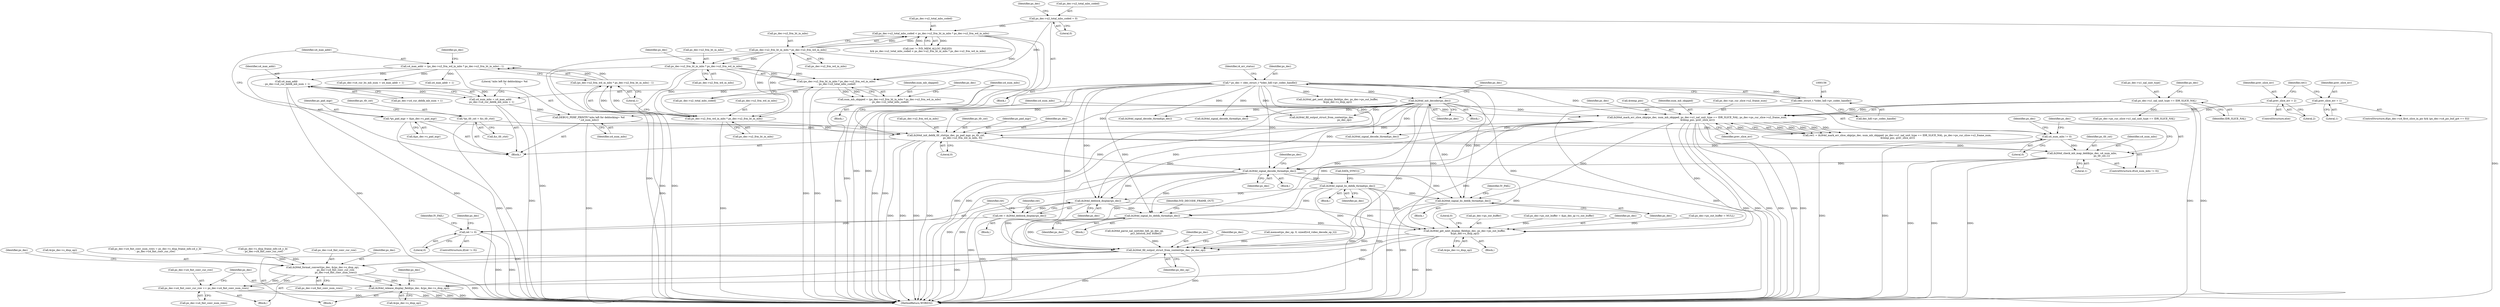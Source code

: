 digraph "0_Android_7554755536019e439433c515eeb44e701fb3bfb2@API" {
"1001703" [label="(Call,ih264d_signal_bs_deblk_thread(ps_dec))"];
"1001694" [label="(Call,ih264d_signal_decode_thread(ps_dec))"];
"1000896" [label="(Call,ih264d_init_decoder(ps_dec))"];
"1000153" [label="(Call,* ps_dec = (dec_struct_t *)(dec_hdl->pv_codec_handle))"];
"1000155" [label="(Call,(dec_struct_t *)(dec_hdl->pv_codec_handle))"];
"1001684" [label="(Call,ih264d_check_mb_map_deblk(ps_dec, u4_num_mbs,\n                                                   ps_tfr_cxt,1))"];
"1001660" [label="(Call,ih264d_init_deblk_tfr_ctxt(ps_dec, ps_pad_mgr, ps_tfr_cxt,\n                                           ps_dec->u2_frm_wd_in_mbs, 0))"];
"1001523" [label="(Call,ih264d_mark_err_slice_skip(ps_dec, num_mb_skipped, ps_dec->u1_nal_unit_type == IDR_SLICE_NAL, ps_dec->ps_cur_slice->u2_frame_num,\n &temp_poc, prev_slice_err))"];
"1001491" [label="(Call,num_mb_skipped = (ps_dec->u2_frm_ht_in_mbs * ps_dec->u2_frm_wd_in_mbs)\n - ps_dec->u2_total_mbs_coded)"];
"1001493" [label="(Call,(ps_dec->u2_frm_ht_in_mbs * ps_dec->u2_frm_wd_in_mbs)\n - ps_dec->u2_total_mbs_coded)"];
"1001494" [label="(Call,ps_dec->u2_frm_ht_in_mbs * ps_dec->u2_frm_wd_in_mbs)"];
"1001479" [label="(Call,ps_dec->u2_frm_ht_in_mbs * ps_dec->u2_frm_wd_in_mbs)"];
"1001475" [label="(Call,ps_dec->u2_total_mbs_coded < ps_dec->u2_frm_ht_in_mbs * ps_dec->u2_frm_wd_in_mbs)"];
"1000908" [label="(Call,ps_dec->u2_total_mbs_coded = 0)"];
"1001526" [label="(Call,ps_dec->u1_nal_unit_type == IDR_SLICE_NAL)"];
"1001518" [label="(Call,prev_slice_err = 2)"];
"1001514" [label="(Call,prev_slice_err = 1)"];
"1001636" [label="(Call,*ps_pad_mgr = &ps_dec->s_pad_mgr)"];
"1001631" [label="(Call,*ps_tfr_cxt = &s_tfr_ctxt)"];
"1001645" [label="(Call,ps_dec->u2_frm_wd_in_mbs * ps_dec->u2_frm_ht_in_mbs)"];
"1001681" [label="(Call,u4_num_mbs != 0)"];
"1001677" [label="(Call,DEBUG_PERF_PRINTF(\"mbs left for deblocking= %d \n\",u4_num_mbs))"];
"1001668" [label="(Call,u4_num_mbs = u4_max_addr\n - ps_dec->u4_cur_deblk_mb_num + 1)"];
"1001670" [label="(Call,u4_max_addr\n - ps_dec->u4_cur_deblk_mb_num + 1)"];
"1001642" [label="(Call,u4_max_addr = (ps_dec->u2_frm_wd_in_mbs * ps_dec->u2_frm_ht_in_mbs) - 1)"];
"1001644" [label="(Call,(ps_dec->u2_frm_wd_in_mbs * ps_dec->u2_frm_ht_in_mbs) - 1)"];
"1001802" [label="(Call,ih264d_signal_bs_deblk_thread(ps_dec))"];
"1001858" [label="(Call,ih264d_deblock_display(ps_dec))"];
"1001856" [label="(Call,ret = ih264d_deblock_display(ps_dec))"];
"1001861" [label="(Call,ret != 0)"];
"1001980" [label="(Call,ih264d_signal_bs_deblk_thread(ps_dec))"];
"1001994" [label="(Call,ih264d_get_next_display_field(ps_dec, ps_dec->ps_out_buffer,\n &(ps_dec->s_disp_op)))"];
"1002022" [label="(Call,ih264d_fill_output_struct_from_context(ps_dec, ps_dec_op))"];
"1002053" [label="(Call,ih264d_format_convert(ps_dec, &(ps_dec->s_disp_op),\n                                  ps_dec->u4_fmt_conv_cur_row,\n                                  ps_dec->u4_fmt_conv_num_rows))"];
"1002065" [label="(Call,ps_dec->u4_fmt_conv_cur_row += ps_dec->u4_fmt_conv_num_rows)"];
"1002072" [label="(Call,ih264d_release_display_field(ps_dec, &(ps_dec->s_disp_op)))"];
"1001681" [label="(Call,u4_num_mbs != 0)"];
"1001993" [label="(Block,)"];
"1001471" [label="(Call,(ret != IVD_MEM_ALLOC_FAILED)\n && ps_dec->u2_total_mbs_coded < ps_dec->u2_frm_ht_in_mbs * ps_dec->u2_frm_wd_in_mbs)"];
"1001652" [label="(Literal,1)"];
"1001981" [label="(Identifier,ps_dec)"];
"1001858" [label="(Call,ih264d_deblock_display(ps_dec))"];
"1002069" [label="(Call,ps_dec->u4_fmt_conv_num_rows)"];
"1002073" [label="(Identifier,ps_dec)"];
"1000157" [label="(Call,dec_hdl->pv_codec_handle)"];
"1001502" [label="(Identifier,ps_dec)"];
"1001286" [label="(Call,ih264d_parse_nal_unit(dec_hdl, ps_dec_op,\n                              pu1_bitstrm_buf, buflen))"];
"1001663" [label="(Identifier,ps_tfr_cxt)"];
"1001886" [label="(Call,ps_dec->ps_cur_slice->u1_nal_unit_type == IDR_SLICE_NAL)"];
"1001683" [label="(Literal,0)"];
"1001685" [label="(Identifier,ps_dec)"];
"1001538" [label="(Identifier,prev_slice_err)"];
"1001491" [label="(Call,num_mb_skipped = (ps_dec->u2_frm_ht_in_mbs * ps_dec->u2_frm_wd_in_mbs)\n - ps_dec->u2_total_mbs_coded)"];
"1001862" [label="(Identifier,ret)"];
"1001662" [label="(Identifier,ps_pad_mgr)"];
"1002022" [label="(Call,ih264d_fill_output_struct_from_context(ps_dec, ps_dec_op))"];
"1001514" [label="(Call,prev_slice_err = 1)"];
"1001980" [label="(Call,ih264d_signal_bs_deblk_thread(ps_dec))"];
"1002074" [label="(Call,&(ps_dec->s_disp_op))"];
"1001637" [label="(Identifier,ps_pad_mgr)"];
"1001520" [label="(Literal,2)"];
"1001805" [label="(Identifier,IV_FAIL)"];
"1000713" [label="(Call,ih264d_get_next_display_field(ps_dec, ps_dec->ps_out_buffer,\n &(ps_dec->s_disp_op)))"];
"1001492" [label="(Identifier,num_mb_skipped)"];
"1001670" [label="(Call,u4_max_addr\n - ps_dec->u4_cur_deblk_mb_num + 1)"];
"1001571" [label="(Call,ih264d_signal_decode_thread(ps_dec))"];
"1001677" [label="(Call,DEBUG_PERF_PRINTF(\"mbs left for deblocking= %d \n\",u4_num_mbs))"];
"1001801" [label="(Block,)"];
"1001521" [label="(Call,ret1 = ih264d_mark_err_slice_skip(ps_dec, num_mb_skipped, ps_dec->u1_nal_unit_type == IDR_SLICE_NAL, ps_dec->ps_cur_slice->u2_frame_num,\n &temp_poc, prev_slice_err))"];
"1001687" [label="(Identifier,ps_tfr_cxt)"];
"1001680" [label="(ControlStructure,if(u4_num_mbs != 0))"];
"1001398" [label="(Call,ih264d_signal_decode_thread(ps_dec))"];
"1001480" [label="(Call,ps_dec->u2_frm_ht_in_mbs)"];
"1000155" [label="(Call,(dec_struct_t *)(dec_hdl->pv_codec_handle))"];
"1001979" [label="(Block,)"];
"1001856" [label="(Call,ret = ih264d_deblock_display(ps_dec))"];
"1001248" [label="(Call,ih264d_fill_output_struct_from_context(ps_dec,\n                                                           ps_dec_op))"];
"1001653" [label="(Call,ps_dec->u4_cur_bs_mb_num = u4_max_addr + 1)"];
"1001524" [label="(Identifier,ps_dec)"];
"1001695" [label="(Identifier,ps_dec)"];
"1001495" [label="(Call,ps_dec->u2_frm_ht_in_mbs)"];
"1001671" [label="(Identifier,u4_max_addr)"];
"1001643" [label="(Identifier,u4_max_addr)"];
"1002067" [label="(Identifier,ps_dec)"];
"1001501" [label="(Call,ps_dec->u2_total_mbs_coded)"];
"1001632" [label="(Identifier,ps_tfr_cxt)"];
"1001857" [label="(Identifier,ret)"];
"1002062" [label="(Call,ps_dec->u4_fmt_conv_num_rows)"];
"1001684" [label="(Call,ih264d_check_mb_map_deblk(ps_dec, u4_num_mbs,\n                                                   ps_tfr_cxt,1))"];
"1001645" [label="(Call,ps_dec->u2_frm_wd_in_mbs * ps_dec->u2_frm_ht_in_mbs)"];
"1002005" [label="(Literal,0)"];
"1001523" [label="(Call,ih264d_mark_err_slice_skip(ps_dec, num_mb_skipped, ps_dec->u1_nal_unit_type == IDR_SLICE_NAL, ps_dec->ps_cur_slice->u2_frame_num,\n &temp_poc, prev_slice_err))"];
"1001498" [label="(Call,ps_dec->u2_frm_wd_in_mbs)"];
"1001494" [label="(Call,ps_dec->u2_frm_ht_in_mbs * ps_dec->u2_frm_wd_in_mbs)"];
"1001694" [label="(Call,ih264d_signal_decode_thread(ps_dec))"];
"1001672" [label="(Call,ps_dec->u4_cur_deblk_mb_num + 1)"];
"1001863" [label="(Literal,0)"];
"1001667" [label="(Literal,0)"];
"1000153" [label="(Call,* ps_dec = (dec_struct_t *)(dec_hdl->pv_codec_handle))"];
"1001702" [label="(Block,)"];
"1000908" [label="(Call,ps_dec->u2_total_mbs_coded = 0)"];
"1000915" [label="(Identifier,ps_dec)"];
"1000896" [label="(Call,ih264d_init_decoder(ps_dec))"];
"1001686" [label="(Identifier,u4_num_mbs)"];
"1001660" [label="(Call,ih264d_init_deblk_tfr_ctxt(ps_dec, ps_pad_mgr, ps_tfr_cxt,\n                                           ps_dec->u2_frm_wd_in_mbs, 0))"];
"1001517" [label="(ControlStructure,else)"];
"1001486" [label="(Block,)"];
"1001476" [label="(Call,ps_dec->u2_total_mbs_coded)"];
"1000154" [label="(Identifier,ps_dec)"];
"1000900" [label="(Identifier,ps_dec)"];
"1001519" [label="(Identifier,prev_slice_err)"];
"1002023" [label="(Identifier,ps_dec)"];
"1001642" [label="(Call,u4_max_addr = (ps_dec->u2_frm_wd_in_mbs * ps_dec->u2_frm_ht_in_mbs) - 1)"];
"1002024" [label="(Identifier,ps_dec_op)"];
"1001475" [label="(Call,ps_dec->u2_total_mbs_coded < ps_dec->u2_frm_ht_in_mbs * ps_dec->u2_frm_wd_in_mbs)"];
"1001644" [label="(Call,(ps_dec->u2_frm_wd_in_mbs * ps_dec->u2_frm_ht_in_mbs) - 1)"];
"1001870" [label="(Identifier,ps_dec)"];
"1000151" [label="(Block,)"];
"1001699" [label="(Identifier,ps_dec)"];
"1001859" [label="(Identifier,ps_dec)"];
"1001705" [label="(Call,DATA_SYNC())"];
"1001518" [label="(Call,prev_slice_err = 2)"];
"1001633" [label="(Call,&s_tfr_ctxt)"];
"1002066" [label="(Call,ps_dec->u4_fmt_conv_cur_row)"];
"1001526" [label="(Call,ps_dec->u1_nal_unit_type == IDR_SLICE_NAL)"];
"1001661" [label="(Identifier,ps_dec)"];
"1001516" [label="(Literal,1)"];
"1001704" [label="(Identifier,ps_dec)"];
"1002072" [label="(Call,ih264d_release_display_field(ps_dec, &(ps_dec->s_disp_op)))"];
"1002055" [label="(Call,&(ps_dec->s_disp_op))"];
"1001533" [label="(Identifier,ps_dec)"];
"1002028" [label="(Identifier,ps_dec)"];
"1001657" [label="(Call,u4_max_addr + 1)"];
"1001803" [label="(Identifier,ps_dec)"];
"1001994" [label="(Call,ih264d_get_next_display_field(ps_dec, ps_dec->ps_out_buffer,\n &(ps_dec->s_disp_op)))"];
"1001703" [label="(Call,ih264d_signal_bs_deblk_thread(ps_dec))"];
"1001688" [label="(Literal,1)"];
"1002082" [label="(Identifier,ps_dec)"];
"1001507" [label="(Identifier,ps_dec)"];
"1001866" [label="(Identifier,IV_FAIL)"];
"1001679" [label="(Identifier,u4_num_mbs)"];
"1001646" [label="(Call,ps_dec->u2_frm_wd_in_mbs)"];
"1002040" [label="(Call,ps_dec->u4_fmt_conv_num_rows = ps_dec->s_disp_frame_info.u4_y_ht\n - ps_dec->u4_fmt_conv_cur_row)"];
"1001527" [label="(Call,ps_dec->u1_nal_unit_type)"];
"1001493" [label="(Call,(ps_dec->u2_frm_ht_in_mbs * ps_dec->u2_frm_wd_in_mbs)\n - ps_dec->u2_total_mbs_coded)"];
"1001986" [label="(Identifier,IVD_DECODE_FRAME_OUT)"];
"1001678" [label="(Literal,\"mbs left for deblocking= %d \n\")"];
"1001631" [label="(Call,*ps_tfr_cxt = &s_tfr_ctxt)"];
"1001802" [label="(Call,ih264d_signal_bs_deblk_thread(ps_dec))"];
"1001536" [label="(Call,&temp_poc)"];
"1001860" [label="(ControlStructure,if(ret != 0))"];
"1001664" [label="(Call,ps_dec->u2_frm_wd_in_mbs)"];
"1000912" [label="(Literal,0)"];
"1001996" [label="(Call,ps_dec->ps_out_buffer)"];
"1002065" [label="(Call,ps_dec->u4_fmt_conv_cur_row += ps_dec->u4_fmt_conv_num_rows)"];
"1002044" [label="(Call,ps_dec->s_disp_frame_info.u4_y_ht\n - ps_dec->u4_fmt_conv_cur_row)"];
"1001668" [label="(Call,u4_num_mbs = u4_max_addr\n - ps_dec->u4_cur_deblk_mb_num + 1)"];
"1002142" [label="(MethodReturn,WORD32)"];
"1001861" [label="(Call,ret != 0)"];
"1000324" [label="(Call,ps_dec->ps_out_buffer = &ps_dec_ip->s_out_buffer)"];
"1001636" [label="(Call,*ps_pad_mgr = &ps_dec->s_pad_mgr)"];
"1001515" [label="(Identifier,prev_slice_err)"];
"1001855" [label="(Block,)"];
"1001999" [label="(Call,&(ps_dec->s_disp_op))"];
"1000162" [label="(Identifier,i4_err_status)"];
"1001479" [label="(Call,ps_dec->u2_frm_ht_in_mbs * ps_dec->u2_frm_wd_in_mbs)"];
"1001522" [label="(Identifier,ret1)"];
"1001184" [label="(Call,ih264d_signal_decode_thread(ps_dec))"];
"1000897" [label="(Identifier,ps_dec)"];
"1001995" [label="(Identifier,ps_dec)"];
"1001982" [label="(Block,)"];
"1001638" [label="(Call,&ps_dec->s_pad_mgr)"];
"1001669" [label="(Identifier,u4_num_mbs)"];
"1000227" [label="(Call,memset(ps_dec_op, 0, sizeof(ivd_video_decode_op_t)))"];
"1001525" [label="(Identifier,num_mb_skipped)"];
"1001531" [label="(Call,ps_dec->ps_cur_slice->u2_frame_num)"];
"1001655" [label="(Identifier,ps_dec)"];
"1001483" [label="(Call,ps_dec->u2_frm_wd_in_mbs)"];
"1001649" [label="(Call,ps_dec->u2_frm_ht_in_mbs)"];
"1001626" [label="(Block,)"];
"1001530" [label="(Identifier,IDR_SLICE_NAL)"];
"1001682" [label="(Identifier,u4_num_mbs)"];
"1000909" [label="(Call,ps_dec->u2_total_mbs_coded)"];
"1002053" [label="(Call,ih264d_format_convert(ps_dec, &(ps_dec->s_disp_op),\n                                  ps_dec->u4_fmt_conv_cur_row,\n                                  ps_dec->u4_fmt_conv_num_rows))"];
"1002059" [label="(Call,ps_dec->u4_fmt_conv_cur_row)"];
"1002039" [label="(Block,)"];
"1001504" [label="(ControlStructure,if(ps_dec->u4_first_slice_in_pic && (ps_dec->u4_pic_buf_got == 0)))"];
"1001691" [label="(Identifier,ps_dec)"];
"1002054" [label="(Identifier,ps_dec)"];
"1000895" [label="(Block,)"];
"1000311" [label="(Call,ps_dec->ps_out_buffer = NULL)"];
"1001598" [label="(Block,)"];
"1001703" -> "1001702"  [label="AST: "];
"1001703" -> "1001704"  [label="CFG: "];
"1001704" -> "1001703"  [label="AST: "];
"1001705" -> "1001703"  [label="CFG: "];
"1001703" -> "1002142"  [label="DDG: "];
"1001703" -> "1002142"  [label="DDG: "];
"1001694" -> "1001703"  [label="DDG: "];
"1001703" -> "1001802"  [label="DDG: "];
"1001703" -> "1001858"  [label="DDG: "];
"1001703" -> "1001980"  [label="DDG: "];
"1001703" -> "1001994"  [label="DDG: "];
"1001703" -> "1002022"  [label="DDG: "];
"1001694" -> "1001598"  [label="AST: "];
"1001694" -> "1001695"  [label="CFG: "];
"1001695" -> "1001694"  [label="AST: "];
"1001699" -> "1001694"  [label="CFG: "];
"1001694" -> "1002142"  [label="DDG: "];
"1001694" -> "1002142"  [label="DDG: "];
"1000896" -> "1001694"  [label="DDG: "];
"1001684" -> "1001694"  [label="DDG: "];
"1001523" -> "1001694"  [label="DDG: "];
"1000153" -> "1001694"  [label="DDG: "];
"1001660" -> "1001694"  [label="DDG: "];
"1001694" -> "1001802"  [label="DDG: "];
"1001694" -> "1001858"  [label="DDG: "];
"1001694" -> "1001980"  [label="DDG: "];
"1001694" -> "1001994"  [label="DDG: "];
"1001694" -> "1002022"  [label="DDG: "];
"1000896" -> "1000895"  [label="AST: "];
"1000896" -> "1000897"  [label="CFG: "];
"1000897" -> "1000896"  [label="AST: "];
"1000900" -> "1000896"  [label="CFG: "];
"1000896" -> "1002142"  [label="DDG: "];
"1000896" -> "1002142"  [label="DDG: "];
"1000153" -> "1000896"  [label="DDG: "];
"1000896" -> "1001184"  [label="DDG: "];
"1000896" -> "1001248"  [label="DDG: "];
"1000896" -> "1001398"  [label="DDG: "];
"1000896" -> "1001523"  [label="DDG: "];
"1000896" -> "1001571"  [label="DDG: "];
"1000896" -> "1001660"  [label="DDG: "];
"1000896" -> "1001802"  [label="DDG: "];
"1000896" -> "1001858"  [label="DDG: "];
"1000896" -> "1001980"  [label="DDG: "];
"1000896" -> "1001994"  [label="DDG: "];
"1000896" -> "1002022"  [label="DDG: "];
"1000153" -> "1000151"  [label="AST: "];
"1000153" -> "1000155"  [label="CFG: "];
"1000154" -> "1000153"  [label="AST: "];
"1000155" -> "1000153"  [label="AST: "];
"1000162" -> "1000153"  [label="CFG: "];
"1000153" -> "1002142"  [label="DDG: "];
"1000153" -> "1002142"  [label="DDG: "];
"1000155" -> "1000153"  [label="DDG: "];
"1000153" -> "1000713"  [label="DDG: "];
"1000153" -> "1001184"  [label="DDG: "];
"1000153" -> "1001248"  [label="DDG: "];
"1000153" -> "1001398"  [label="DDG: "];
"1000153" -> "1001523"  [label="DDG: "];
"1000153" -> "1001571"  [label="DDG: "];
"1000153" -> "1001660"  [label="DDG: "];
"1000153" -> "1001802"  [label="DDG: "];
"1000153" -> "1001858"  [label="DDG: "];
"1000153" -> "1001980"  [label="DDG: "];
"1000153" -> "1001994"  [label="DDG: "];
"1000153" -> "1002022"  [label="DDG: "];
"1000155" -> "1000157"  [label="CFG: "];
"1000156" -> "1000155"  [label="AST: "];
"1000157" -> "1000155"  [label="AST: "];
"1000155" -> "1002142"  [label="DDG: "];
"1001684" -> "1001680"  [label="AST: "];
"1001684" -> "1001688"  [label="CFG: "];
"1001685" -> "1001684"  [label="AST: "];
"1001686" -> "1001684"  [label="AST: "];
"1001687" -> "1001684"  [label="AST: "];
"1001688" -> "1001684"  [label="AST: "];
"1001691" -> "1001684"  [label="CFG: "];
"1001684" -> "1002142"  [label="DDG: "];
"1001684" -> "1002142"  [label="DDG: "];
"1001684" -> "1002142"  [label="DDG: "];
"1001660" -> "1001684"  [label="DDG: "];
"1001660" -> "1001684"  [label="DDG: "];
"1001681" -> "1001684"  [label="DDG: "];
"1001660" -> "1001626"  [label="AST: "];
"1001660" -> "1001667"  [label="CFG: "];
"1001661" -> "1001660"  [label="AST: "];
"1001662" -> "1001660"  [label="AST: "];
"1001663" -> "1001660"  [label="AST: "];
"1001664" -> "1001660"  [label="AST: "];
"1001667" -> "1001660"  [label="AST: "];
"1001669" -> "1001660"  [label="CFG: "];
"1001660" -> "1002142"  [label="DDG: "];
"1001660" -> "1002142"  [label="DDG: "];
"1001660" -> "1002142"  [label="DDG: "];
"1001660" -> "1002142"  [label="DDG: "];
"1001523" -> "1001660"  [label="DDG: "];
"1001636" -> "1001660"  [label="DDG: "];
"1001631" -> "1001660"  [label="DDG: "];
"1001645" -> "1001660"  [label="DDG: "];
"1001523" -> "1001521"  [label="AST: "];
"1001523" -> "1001538"  [label="CFG: "];
"1001524" -> "1001523"  [label="AST: "];
"1001525" -> "1001523"  [label="AST: "];
"1001526" -> "1001523"  [label="AST: "];
"1001531" -> "1001523"  [label="AST: "];
"1001536" -> "1001523"  [label="AST: "];
"1001538" -> "1001523"  [label="AST: "];
"1001521" -> "1001523"  [label="CFG: "];
"1001523" -> "1002142"  [label="DDG: "];
"1001523" -> "1002142"  [label="DDG: "];
"1001523" -> "1002142"  [label="DDG: "];
"1001523" -> "1002142"  [label="DDG: "];
"1001523" -> "1002142"  [label="DDG: "];
"1001523" -> "1002142"  [label="DDG: "];
"1001523" -> "1001521"  [label="DDG: "];
"1001523" -> "1001521"  [label="DDG: "];
"1001523" -> "1001521"  [label="DDG: "];
"1001523" -> "1001521"  [label="DDG: "];
"1001523" -> "1001521"  [label="DDG: "];
"1001523" -> "1001521"  [label="DDG: "];
"1001491" -> "1001523"  [label="DDG: "];
"1001526" -> "1001523"  [label="DDG: "];
"1001526" -> "1001523"  [label="DDG: "];
"1001518" -> "1001523"  [label="DDG: "];
"1001514" -> "1001523"  [label="DDG: "];
"1001523" -> "1001571"  [label="DDG: "];
"1001523" -> "1001802"  [label="DDG: "];
"1001523" -> "1001858"  [label="DDG: "];
"1001523" -> "1001980"  [label="DDG: "];
"1001523" -> "1001994"  [label="DDG: "];
"1001523" -> "1002022"  [label="DDG: "];
"1001491" -> "1001486"  [label="AST: "];
"1001491" -> "1001493"  [label="CFG: "];
"1001492" -> "1001491"  [label="AST: "];
"1001493" -> "1001491"  [label="AST: "];
"1001507" -> "1001491"  [label="CFG: "];
"1001491" -> "1002142"  [label="DDG: "];
"1001493" -> "1001491"  [label="DDG: "];
"1001493" -> "1001491"  [label="DDG: "];
"1001493" -> "1001501"  [label="CFG: "];
"1001494" -> "1001493"  [label="AST: "];
"1001501" -> "1001493"  [label="AST: "];
"1001493" -> "1002142"  [label="DDG: "];
"1001493" -> "1002142"  [label="DDG: "];
"1001494" -> "1001493"  [label="DDG: "];
"1001494" -> "1001493"  [label="DDG: "];
"1001475" -> "1001493"  [label="DDG: "];
"1000908" -> "1001493"  [label="DDG: "];
"1001494" -> "1001498"  [label="CFG: "];
"1001495" -> "1001494"  [label="AST: "];
"1001498" -> "1001494"  [label="AST: "];
"1001502" -> "1001494"  [label="CFG: "];
"1001494" -> "1002142"  [label="DDG: "];
"1001494" -> "1002142"  [label="DDG: "];
"1001479" -> "1001494"  [label="DDG: "];
"1001479" -> "1001494"  [label="DDG: "];
"1001494" -> "1001645"  [label="DDG: "];
"1001494" -> "1001645"  [label="DDG: "];
"1001479" -> "1001475"  [label="AST: "];
"1001479" -> "1001483"  [label="CFG: "];
"1001480" -> "1001479"  [label="AST: "];
"1001483" -> "1001479"  [label="AST: "];
"1001475" -> "1001479"  [label="CFG: "];
"1001479" -> "1002142"  [label="DDG: "];
"1001479" -> "1002142"  [label="DDG: "];
"1001479" -> "1001475"  [label="DDG: "];
"1001479" -> "1001475"  [label="DDG: "];
"1001479" -> "1001645"  [label="DDG: "];
"1001479" -> "1001645"  [label="DDG: "];
"1001475" -> "1001471"  [label="AST: "];
"1001476" -> "1001475"  [label="AST: "];
"1001471" -> "1001475"  [label="CFG: "];
"1001475" -> "1002142"  [label="DDG: "];
"1001475" -> "1002142"  [label="DDG: "];
"1001475" -> "1001471"  [label="DDG: "];
"1001475" -> "1001471"  [label="DDG: "];
"1000908" -> "1001475"  [label="DDG: "];
"1000908" -> "1000151"  [label="AST: "];
"1000908" -> "1000912"  [label="CFG: "];
"1000909" -> "1000908"  [label="AST: "];
"1000912" -> "1000908"  [label="AST: "];
"1000915" -> "1000908"  [label="CFG: "];
"1000908" -> "1002142"  [label="DDG: "];
"1001526" -> "1001530"  [label="CFG: "];
"1001527" -> "1001526"  [label="AST: "];
"1001530" -> "1001526"  [label="AST: "];
"1001533" -> "1001526"  [label="CFG: "];
"1001526" -> "1002142"  [label="DDG: "];
"1001526" -> "1002142"  [label="DDG: "];
"1001526" -> "1001886"  [label="DDG: "];
"1001518" -> "1001517"  [label="AST: "];
"1001518" -> "1001520"  [label="CFG: "];
"1001519" -> "1001518"  [label="AST: "];
"1001520" -> "1001518"  [label="AST: "];
"1001522" -> "1001518"  [label="CFG: "];
"1001514" -> "1001504"  [label="AST: "];
"1001514" -> "1001516"  [label="CFG: "];
"1001515" -> "1001514"  [label="AST: "];
"1001516" -> "1001514"  [label="AST: "];
"1001522" -> "1001514"  [label="CFG: "];
"1001636" -> "1001626"  [label="AST: "];
"1001636" -> "1001638"  [label="CFG: "];
"1001637" -> "1001636"  [label="AST: "];
"1001638" -> "1001636"  [label="AST: "];
"1001643" -> "1001636"  [label="CFG: "];
"1001636" -> "1002142"  [label="DDG: "];
"1001631" -> "1001626"  [label="AST: "];
"1001631" -> "1001633"  [label="CFG: "];
"1001632" -> "1001631"  [label="AST: "];
"1001633" -> "1001631"  [label="AST: "];
"1001637" -> "1001631"  [label="CFG: "];
"1001631" -> "1002142"  [label="DDG: "];
"1001645" -> "1001644"  [label="AST: "];
"1001645" -> "1001649"  [label="CFG: "];
"1001646" -> "1001645"  [label="AST: "];
"1001649" -> "1001645"  [label="AST: "];
"1001652" -> "1001645"  [label="CFG: "];
"1001645" -> "1002142"  [label="DDG: "];
"1001645" -> "1001644"  [label="DDG: "];
"1001645" -> "1001644"  [label="DDG: "];
"1001681" -> "1001680"  [label="AST: "];
"1001681" -> "1001683"  [label="CFG: "];
"1001682" -> "1001681"  [label="AST: "];
"1001683" -> "1001681"  [label="AST: "];
"1001685" -> "1001681"  [label="CFG: "];
"1001691" -> "1001681"  [label="CFG: "];
"1001681" -> "1002142"  [label="DDG: "];
"1001681" -> "1002142"  [label="DDG: "];
"1001677" -> "1001681"  [label="DDG: "];
"1001677" -> "1001626"  [label="AST: "];
"1001677" -> "1001679"  [label="CFG: "];
"1001678" -> "1001677"  [label="AST: "];
"1001679" -> "1001677"  [label="AST: "];
"1001682" -> "1001677"  [label="CFG: "];
"1001677" -> "1002142"  [label="DDG: "];
"1001668" -> "1001677"  [label="DDG: "];
"1001668" -> "1001626"  [label="AST: "];
"1001668" -> "1001670"  [label="CFG: "];
"1001669" -> "1001668"  [label="AST: "];
"1001670" -> "1001668"  [label="AST: "];
"1001678" -> "1001668"  [label="CFG: "];
"1001668" -> "1002142"  [label="DDG: "];
"1001670" -> "1001668"  [label="DDG: "];
"1001670" -> "1001668"  [label="DDG: "];
"1001670" -> "1001672"  [label="CFG: "];
"1001671" -> "1001670"  [label="AST: "];
"1001672" -> "1001670"  [label="AST: "];
"1001670" -> "1002142"  [label="DDG: "];
"1001670" -> "1002142"  [label="DDG: "];
"1001642" -> "1001670"  [label="DDG: "];
"1001642" -> "1001626"  [label="AST: "];
"1001642" -> "1001644"  [label="CFG: "];
"1001643" -> "1001642"  [label="AST: "];
"1001644" -> "1001642"  [label="AST: "];
"1001655" -> "1001642"  [label="CFG: "];
"1001642" -> "1002142"  [label="DDG: "];
"1001644" -> "1001642"  [label="DDG: "];
"1001644" -> "1001642"  [label="DDG: "];
"1001642" -> "1001653"  [label="DDG: "];
"1001642" -> "1001657"  [label="DDG: "];
"1001644" -> "1001652"  [label="CFG: "];
"1001652" -> "1001644"  [label="AST: "];
"1001644" -> "1002142"  [label="DDG: "];
"1001802" -> "1001801"  [label="AST: "];
"1001802" -> "1001803"  [label="CFG: "];
"1001803" -> "1001802"  [label="AST: "];
"1001805" -> "1001802"  [label="CFG: "];
"1001802" -> "1002142"  [label="DDG: "];
"1001802" -> "1002142"  [label="DDG: "];
"1001858" -> "1001856"  [label="AST: "];
"1001858" -> "1001859"  [label="CFG: "];
"1001859" -> "1001858"  [label="AST: "];
"1001856" -> "1001858"  [label="CFG: "];
"1001858" -> "1002142"  [label="DDG: "];
"1001858" -> "1001856"  [label="DDG: "];
"1001858" -> "1001980"  [label="DDG: "];
"1001858" -> "1001994"  [label="DDG: "];
"1001858" -> "1002022"  [label="DDG: "];
"1001856" -> "1001855"  [label="AST: "];
"1001857" -> "1001856"  [label="AST: "];
"1001862" -> "1001856"  [label="CFG: "];
"1001856" -> "1002142"  [label="DDG: "];
"1001856" -> "1001861"  [label="DDG: "];
"1001861" -> "1001860"  [label="AST: "];
"1001861" -> "1001863"  [label="CFG: "];
"1001862" -> "1001861"  [label="AST: "];
"1001863" -> "1001861"  [label="AST: "];
"1001866" -> "1001861"  [label="CFG: "];
"1001870" -> "1001861"  [label="CFG: "];
"1001861" -> "1002142"  [label="DDG: "];
"1001861" -> "1002142"  [label="DDG: "];
"1001980" -> "1001979"  [label="AST: "];
"1001980" -> "1001981"  [label="CFG: "];
"1001981" -> "1001980"  [label="AST: "];
"1001986" -> "1001980"  [label="CFG: "];
"1001980" -> "1002142"  [label="DDG: "];
"1001980" -> "1001994"  [label="DDG: "];
"1001980" -> "1002022"  [label="DDG: "];
"1001994" -> "1001993"  [label="AST: "];
"1001994" -> "1001999"  [label="CFG: "];
"1001995" -> "1001994"  [label="AST: "];
"1001996" -> "1001994"  [label="AST: "];
"1001999" -> "1001994"  [label="AST: "];
"1002005" -> "1001994"  [label="CFG: "];
"1001994" -> "1002142"  [label="DDG: "];
"1001994" -> "1002142"  [label="DDG: "];
"1000311" -> "1001994"  [label="DDG: "];
"1000324" -> "1001994"  [label="DDG: "];
"1001994" -> "1002022"  [label="DDG: "];
"1001994" -> "1002053"  [label="DDG: "];
"1001994" -> "1002072"  [label="DDG: "];
"1002022" -> "1001982"  [label="AST: "];
"1002022" -> "1002024"  [label="CFG: "];
"1002023" -> "1002022"  [label="AST: "];
"1002024" -> "1002022"  [label="AST: "];
"1002028" -> "1002022"  [label="CFG: "];
"1002022" -> "1002142"  [label="DDG: "];
"1002022" -> "1002142"  [label="DDG: "];
"1001286" -> "1002022"  [label="DDG: "];
"1000227" -> "1002022"  [label="DDG: "];
"1002022" -> "1002053"  [label="DDG: "];
"1002022" -> "1002072"  [label="DDG: "];
"1002053" -> "1002039"  [label="AST: "];
"1002053" -> "1002062"  [label="CFG: "];
"1002054" -> "1002053"  [label="AST: "];
"1002055" -> "1002053"  [label="AST: "];
"1002059" -> "1002053"  [label="AST: "];
"1002062" -> "1002053"  [label="AST: "];
"1002067" -> "1002053"  [label="CFG: "];
"1002053" -> "1002142"  [label="DDG: "];
"1002044" -> "1002053"  [label="DDG: "];
"1002040" -> "1002053"  [label="DDG: "];
"1002053" -> "1002065"  [label="DDG: "];
"1002053" -> "1002065"  [label="DDG: "];
"1002053" -> "1002072"  [label="DDG: "];
"1002053" -> "1002072"  [label="DDG: "];
"1002065" -> "1002039"  [label="AST: "];
"1002065" -> "1002069"  [label="CFG: "];
"1002066" -> "1002065"  [label="AST: "];
"1002069" -> "1002065"  [label="AST: "];
"1002073" -> "1002065"  [label="CFG: "];
"1002065" -> "1002142"  [label="DDG: "];
"1002065" -> "1002142"  [label="DDG: "];
"1002072" -> "1001982"  [label="AST: "];
"1002072" -> "1002074"  [label="CFG: "];
"1002073" -> "1002072"  [label="AST: "];
"1002074" -> "1002072"  [label="AST: "];
"1002082" -> "1002072"  [label="CFG: "];
"1002072" -> "1002142"  [label="DDG: "];
"1002072" -> "1002142"  [label="DDG: "];
"1002072" -> "1002142"  [label="DDG: "];
}
